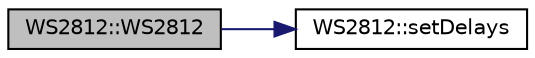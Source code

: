 digraph "WS2812::WS2812"
{
  edge [fontname="Helvetica",fontsize="10",labelfontname="Helvetica",labelfontsize="10"];
  node [fontname="Helvetica",fontsize="10",shape=record];
  rankdir="LR";
  Node0 [label="WS2812::WS2812",height=0.2,width=0.4,color="black", fillcolor="grey75", style="filled", fontcolor="black"];
  Node0 -> Node1 [color="midnightblue",fontsize="10",style="solid",fontname="Helvetica"];
  Node1 [label="WS2812::setDelays",height=0.2,width=0.4,color="black", fillcolor="white", style="filled",URL="$class_w_s2812.html#a7e1370e6fbb56daa68f1146e7b58d9ec"];
}
